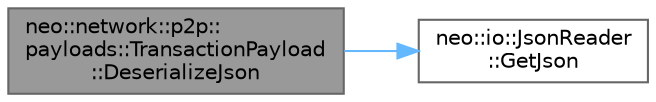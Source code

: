 digraph "neo::network::p2p::payloads::TransactionPayload::DeserializeJson"
{
 // LATEX_PDF_SIZE
  bgcolor="transparent";
  edge [fontname=Helvetica,fontsize=10,labelfontname=Helvetica,labelfontsize=10];
  node [fontname=Helvetica,fontsize=10,shape=box,height=0.2,width=0.4];
  rankdir="LR";
  Node1 [id="Node000001",label="neo::network::p2p::\lpayloads::TransactionPayload\l::DeserializeJson",height=0.2,width=0.4,color="gray40", fillcolor="grey60", style="filled", fontcolor="black",tooltip="Deserializes the TransactionPayload from a JSON reader."];
  Node1 -> Node2 [id="edge2_Node000001_Node000002",color="steelblue1",style="solid",tooltip=" "];
  Node2 [id="Node000002",label="neo::io::JsonReader\l::GetJson",height=0.2,width=0.4,color="grey40", fillcolor="white", style="filled",URL="$classneo_1_1io_1_1_json_reader.html#a14db70fd3bfbcc09eafb91bcc5d0d7e0",tooltip="Gets the underlying JSON value."];
}
